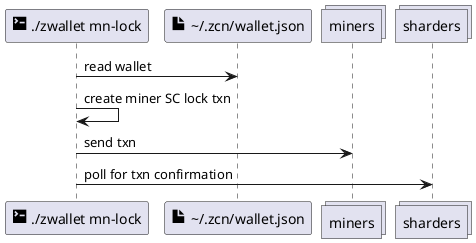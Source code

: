 @startuml
participant "<size:20><&terminal></size> ./zwallet mn-lock" as cli
participant "<size:20><&file></size> \~/.zcn/wallet.json" as wallet
collections miners
collections sharders

cli -> wallet: read wallet
cli -> cli: create miner SC lock txn
cli -> miners: send txn
cli -> sharders: poll for txn confirmation

@enduml